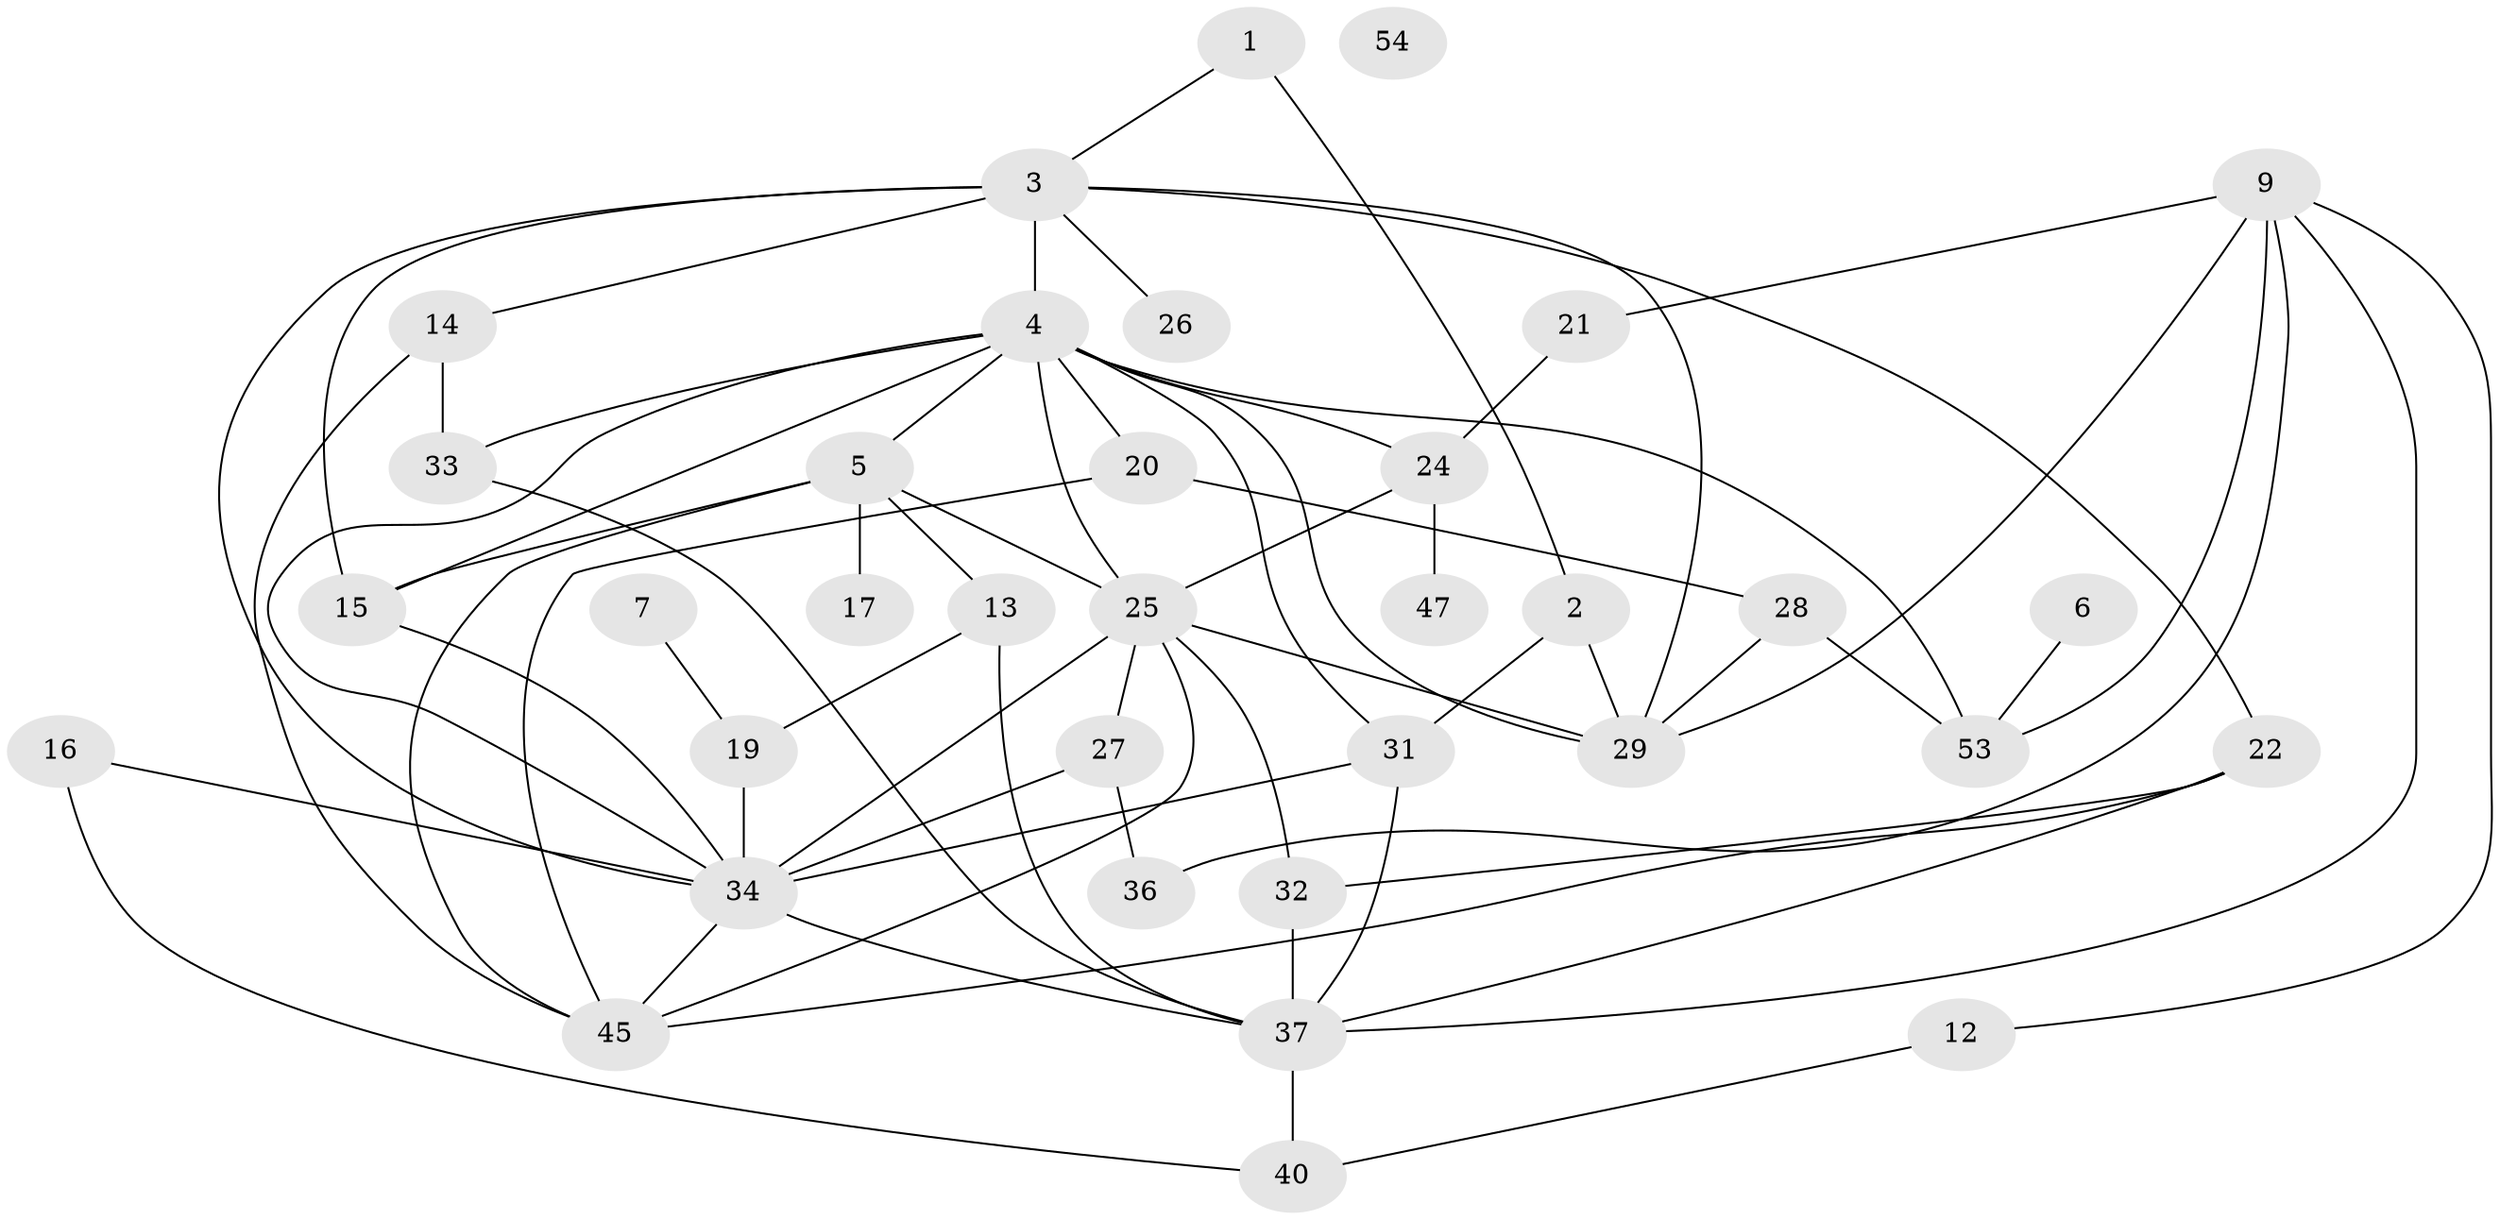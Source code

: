 // original degree distribution, {4: 0.1694915254237288, 3: 0.288135593220339, 6: 0.05084745762711865, 7: 0.03389830508474576, 1: 0.13559322033898305, 5: 0.15254237288135594, 2: 0.15254237288135594, 0: 0.01694915254237288}
// Generated by graph-tools (version 1.1) at 2025/16/03/04/25 18:16:45]
// undirected, 35 vertices, 67 edges
graph export_dot {
graph [start="1"]
  node [color=gray90,style=filled];
  1 [super="+10+56"];
  2;
  3 [super="+8+46"];
  4 [super="+44+38+41"];
  5 [super="+11+18"];
  6;
  7;
  9 [super="+52"];
  12;
  13 [super="+55"];
  14;
  15;
  16;
  17;
  19 [super="+23"];
  20;
  21;
  22;
  24;
  25 [super="+30+48"];
  26;
  27;
  28;
  29 [super="+42"];
  31;
  32 [super="+50"];
  33;
  34 [super="+43+35"];
  36;
  37 [super="+39"];
  40;
  45 [super="+58"];
  47;
  53 [super="+57"];
  54;
  1 -- 2;
  1 -- 3;
  2 -- 29;
  2 -- 31;
  3 -- 14;
  3 -- 34;
  3 -- 4;
  3 -- 15 [weight=2];
  3 -- 22;
  3 -- 26;
  3 -- 29;
  4 -- 5;
  4 -- 24;
  4 -- 34;
  4 -- 53 [weight=2];
  4 -- 31;
  4 -- 20;
  4 -- 15;
  4 -- 33;
  4 -- 29;
  4 -- 25 [weight=2];
  5 -- 13;
  5 -- 15 [weight=2];
  5 -- 17;
  5 -- 25;
  5 -- 45;
  6 -- 53;
  7 -- 19;
  9 -- 36;
  9 -- 37;
  9 -- 53;
  9 -- 29;
  9 -- 12;
  9 -- 21;
  12 -- 40;
  13 -- 19;
  13 -- 37;
  14 -- 33;
  14 -- 45;
  15 -- 34;
  16 -- 40;
  16 -- 34;
  19 -- 34;
  20 -- 28;
  20 -- 45;
  21 -- 24;
  22 -- 32;
  22 -- 37;
  22 -- 45;
  24 -- 47;
  24 -- 25;
  25 -- 32;
  25 -- 34 [weight=3];
  25 -- 29;
  25 -- 27;
  25 -- 45;
  27 -- 36;
  27 -- 34;
  28 -- 29;
  28 -- 53;
  31 -- 37;
  31 -- 34;
  32 -- 37;
  33 -- 37;
  34 -- 37;
  34 -- 45;
  37 -- 40;
}

